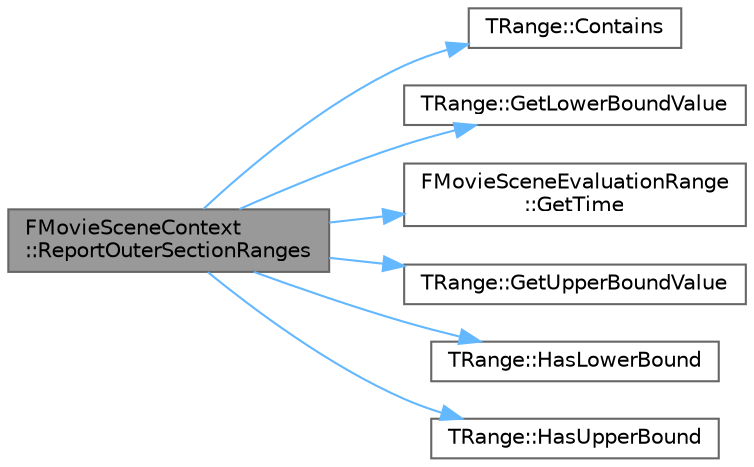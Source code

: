 digraph "FMovieSceneContext::ReportOuterSectionRanges"
{
 // INTERACTIVE_SVG=YES
 // LATEX_PDF_SIZE
  bgcolor="transparent";
  edge [fontname=Helvetica,fontsize=10,labelfontname=Helvetica,labelfontsize=10];
  node [fontname=Helvetica,fontsize=10,shape=box,height=0.2,width=0.4];
  rankdir="LR";
  Node1 [id="Node000001",label="FMovieSceneContext\l::ReportOuterSectionRanges",height=0.2,width=0.4,color="gray40", fillcolor="grey60", style="filled", fontcolor="black",tooltip="Report the outer section pre and post roll ranges for the current context."];
  Node1 -> Node2 [id="edge1_Node000001_Node000002",color="steelblue1",style="solid",tooltip=" "];
  Node2 [id="Node000002",label="TRange::Contains",height=0.2,width=0.4,color="grey40", fillcolor="white", style="filled",URL="$d0/d01/classTRange.html#a0d0095aac41fb3957cc5d32f0aab2e21",tooltip="Check whether this range contains the specified element."];
  Node1 -> Node3 [id="edge2_Node000001_Node000003",color="steelblue1",style="solid",tooltip=" "];
  Node3 [id="Node000003",label="TRange::GetLowerBoundValue",height=0.2,width=0.4,color="grey40", fillcolor="white", style="filled",URL="$d0/d01/classTRange.html#ab928fe2b60e5e398ce09e5b090c61cd4",tooltip="Get the value of the lower bound."];
  Node1 -> Node4 [id="edge3_Node000001_Node000004",color="steelblue1",style="solid",tooltip=" "];
  Node4 [id="Node000004",label="FMovieSceneEvaluationRange\l::GetTime",height=0.2,width=0.4,color="grey40", fillcolor="white", style="filled",URL="$de/dda/structFMovieSceneEvaluationRange.html#ab321351fc111b78e1a2ec5345f951500",tooltip="Get the current time of evaluation."];
  Node1 -> Node5 [id="edge4_Node000001_Node000005",color="steelblue1",style="solid",tooltip=" "];
  Node5 [id="Node000005",label="TRange::GetUpperBoundValue",height=0.2,width=0.4,color="grey40", fillcolor="white", style="filled",URL="$d0/d01/classTRange.html#ac4b5132498904f7a7b68cff015f76f49",tooltip="Get the value of the upper bound."];
  Node1 -> Node6 [id="edge5_Node000001_Node000006",color="steelblue1",style="solid",tooltip=" "];
  Node6 [id="Node000006",label="TRange::HasLowerBound",height=0.2,width=0.4,color="grey40", fillcolor="white", style="filled",URL="$d0/d01/classTRange.html#a23038975c1616ed4751353b766011881",tooltip="Check whether the range has a lower bound."];
  Node1 -> Node7 [id="edge6_Node000001_Node000007",color="steelblue1",style="solid",tooltip=" "];
  Node7 [id="Node000007",label="TRange::HasUpperBound",height=0.2,width=0.4,color="grey40", fillcolor="white", style="filled",URL="$d0/d01/classTRange.html#aa95fd0b277ac04a966557b6bafca0669",tooltip="Check whether the range has an upper bound."];
}
